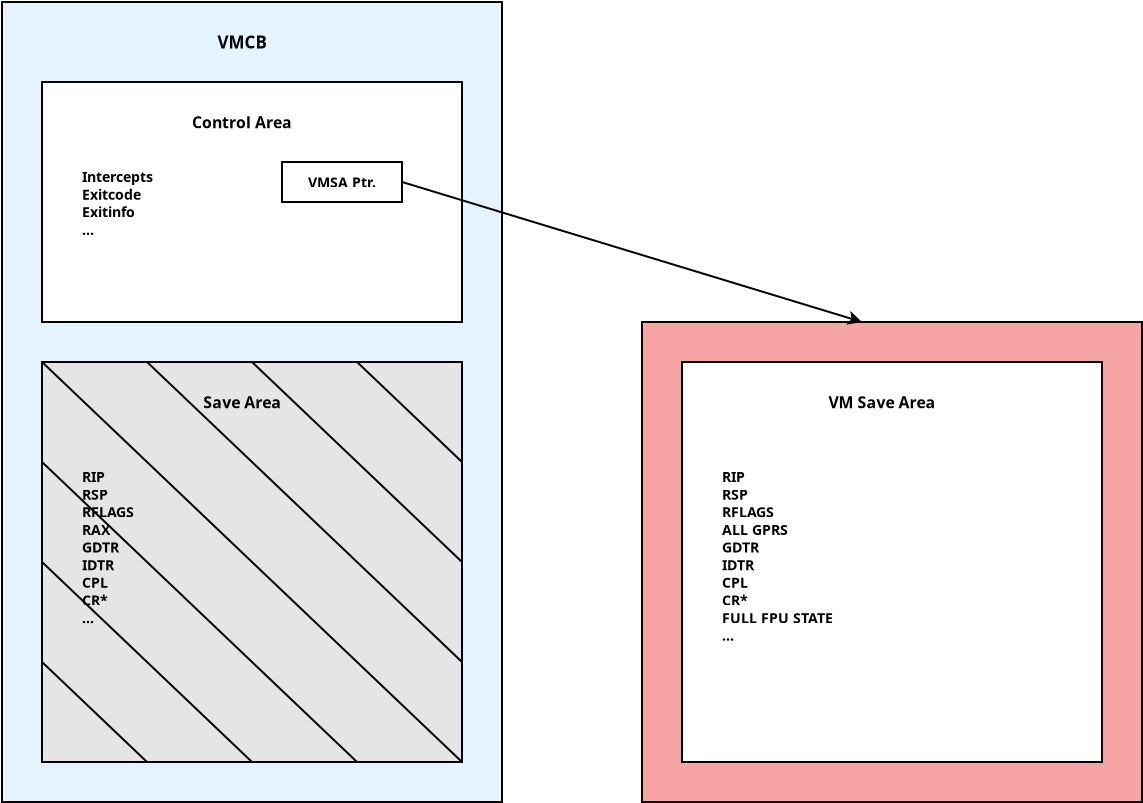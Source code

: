 <?xml version="1.0" encoding="UTF-8"?>
<dia:diagram xmlns:dia="http://www.lysator.liu.se/~alla/dia/">
  <dia:layer name="Background" visible="true" connectable="true" active="true">
    <dia:group>
      <dia:attribute name="meta">
        <dia:composite type="dict"/>
      </dia:attribute>
      <dia:attribute name="matrix"/>
      <dia:object type="Flowchart - Box" version="0" id="O0">
        <dia:attribute name="obj_pos">
          <dia:point val="5,3"/>
        </dia:attribute>
        <dia:attribute name="obj_bb">
          <dia:rectangle val="4.95,2.95;30.05,43.05"/>
        </dia:attribute>
        <dia:attribute name="elem_corner">
          <dia:point val="5,3"/>
        </dia:attribute>
        <dia:attribute name="elem_width">
          <dia:real val="25"/>
        </dia:attribute>
        <dia:attribute name="elem_height">
          <dia:real val="40"/>
        </dia:attribute>
        <dia:attribute name="inner_color">
          <dia:color val="#e4f3ffff"/>
        </dia:attribute>
        <dia:attribute name="show_background">
          <dia:boolean val="true"/>
        </dia:attribute>
        <dia:attribute name="padding">
          <dia:real val="0.5"/>
        </dia:attribute>
        <dia:attribute name="text">
          <dia:composite type="text">
            <dia:attribute name="string">
              <dia:string>##</dia:string>
            </dia:attribute>
            <dia:attribute name="font">
              <dia:font family="sans" style="0" name="Helvetica"/>
            </dia:attribute>
            <dia:attribute name="height">
              <dia:real val="0.8"/>
            </dia:attribute>
            <dia:attribute name="pos">
              <dia:point val="17.5,23.194"/>
            </dia:attribute>
            <dia:attribute name="color">
              <dia:color val="#000000ff"/>
            </dia:attribute>
            <dia:attribute name="alignment">
              <dia:enum val="1"/>
            </dia:attribute>
          </dia:composite>
        </dia:attribute>
      </dia:object>
      <dia:group>
        <dia:attribute name="meta">
          <dia:composite type="dict"/>
        </dia:attribute>
        <dia:attribute name="matrix"/>
        <dia:group>
          <dia:attribute name="meta">
            <dia:composite type="dict"/>
          </dia:attribute>
          <dia:attribute name="matrix"/>
          <dia:object type="Flowchart - Box" version="0" id="O1">
            <dia:attribute name="obj_pos">
              <dia:point val="7,21"/>
            </dia:attribute>
            <dia:attribute name="obj_bb">
              <dia:rectangle val="6.95,20.95;28.05,41.05"/>
            </dia:attribute>
            <dia:attribute name="elem_corner">
              <dia:point val="7,21"/>
            </dia:attribute>
            <dia:attribute name="elem_width">
              <dia:real val="21"/>
            </dia:attribute>
            <dia:attribute name="elem_height">
              <dia:real val="20"/>
            </dia:attribute>
            <dia:attribute name="inner_color">
              <dia:color val="#e5e5e5ff"/>
            </dia:attribute>
            <dia:attribute name="show_background">
              <dia:boolean val="true"/>
            </dia:attribute>
            <dia:attribute name="padding">
              <dia:real val="0.5"/>
            </dia:attribute>
            <dia:attribute name="text">
              <dia:composite type="text">
                <dia:attribute name="string">
                  <dia:string>##</dia:string>
                </dia:attribute>
                <dia:attribute name="font">
                  <dia:font family="sans" style="0" name="Helvetica"/>
                </dia:attribute>
                <dia:attribute name="height">
                  <dia:real val="0.8"/>
                </dia:attribute>
                <dia:attribute name="pos">
                  <dia:point val="17.5,31.194"/>
                </dia:attribute>
                <dia:attribute name="color">
                  <dia:color val="#000000ff"/>
                </dia:attribute>
                <dia:attribute name="alignment">
                  <dia:enum val="1"/>
                </dia:attribute>
              </dia:composite>
            </dia:attribute>
          </dia:object>
          <dia:object type="Standard - Text" version="1" id="O2">
            <dia:attribute name="obj_pos">
              <dia:point val="17,23"/>
            </dia:attribute>
            <dia:attribute name="obj_bb">
              <dia:rectangle val="14.751,22.54;19.249,23.46"/>
            </dia:attribute>
            <dia:attribute name="text">
              <dia:composite type="text">
                <dia:attribute name="string">
                  <dia:string>#Save Area#</dia:string>
                </dia:attribute>
                <dia:attribute name="font">
                  <dia:font family="sans" style="80" name="Helvetica-Bold"/>
                </dia:attribute>
                <dia:attribute name="height">
                  <dia:real val="0.988"/>
                </dia:attribute>
                <dia:attribute name="pos">
                  <dia:point val="17,23.274"/>
                </dia:attribute>
                <dia:attribute name="color">
                  <dia:color val="#000000ff"/>
                </dia:attribute>
                <dia:attribute name="alignment">
                  <dia:enum val="1"/>
                </dia:attribute>
              </dia:composite>
            </dia:attribute>
            <dia:attribute name="valign">
              <dia:enum val="2"/>
            </dia:attribute>
            <dia:attribute name="fill_color">
              <dia:color val="#e5e5e5ff"/>
            </dia:attribute>
            <dia:attribute name="show_background">
              <dia:boolean val="true"/>
            </dia:attribute>
          </dia:object>
          <dia:object type="Standard - Text" version="1" id="O3">
            <dia:attribute name="obj_pos">
              <dia:point val="9,27"/>
            </dia:attribute>
            <dia:attribute name="obj_bb">
              <dia:rectangle val="9,26.345;12.107,34.222"/>
            </dia:attribute>
            <dia:attribute name="text">
              <dia:composite type="text">
                <dia:attribute name="string">
                  <dia:string>#RIP
RSP
RFLAGS
RAX
GDTR
IDTR
CPL
CR*
...#</dia:string>
                </dia:attribute>
                <dia:attribute name="font">
                  <dia:font family="sans" style="80" name="Helvetica-Bold"/>
                </dia:attribute>
                <dia:attribute name="height">
                  <dia:real val="0.882"/>
                </dia:attribute>
                <dia:attribute name="pos">
                  <dia:point val="9,27"/>
                </dia:attribute>
                <dia:attribute name="color">
                  <dia:color val="#000000ff"/>
                </dia:attribute>
                <dia:attribute name="alignment">
                  <dia:enum val="0"/>
                </dia:attribute>
              </dia:composite>
            </dia:attribute>
            <dia:attribute name="valign">
              <dia:enum val="3"/>
            </dia:attribute>
            <dia:attribute name="fill_color">
              <dia:color val="#e5e5e5ff"/>
            </dia:attribute>
            <dia:attribute name="show_background">
              <dia:boolean val="true"/>
            </dia:attribute>
          </dia:object>
        </dia:group>
        <dia:object type="Standard - Line" version="0" id="O4">
          <dia:attribute name="obj_pos">
            <dia:point val="7,21"/>
          </dia:attribute>
          <dia:attribute name="obj_bb">
            <dia:rectangle val="6.929,20.929;28.071,41.071"/>
          </dia:attribute>
          <dia:attribute name="conn_endpoints">
            <dia:point val="7,21"/>
            <dia:point val="28,41"/>
          </dia:attribute>
          <dia:attribute name="numcp">
            <dia:int val="1"/>
          </dia:attribute>
          <dia:attribute name="line_width">
            <dia:real val="0.1"/>
          </dia:attribute>
        </dia:object>
        <dia:object type="Standard - Line" version="0" id="O5">
          <dia:attribute name="obj_pos">
            <dia:point val="12.25,21"/>
          </dia:attribute>
          <dia:attribute name="obj_bb">
            <dia:rectangle val="12.179,20.929;28.071,36.071"/>
          </dia:attribute>
          <dia:attribute name="conn_endpoints">
            <dia:point val="12.25,21"/>
            <dia:point val="28,36"/>
          </dia:attribute>
          <dia:attribute name="numcp">
            <dia:int val="1"/>
          </dia:attribute>
          <dia:attribute name="line_width">
            <dia:real val="0.1"/>
          </dia:attribute>
        </dia:object>
        <dia:object type="Standard - Line" version="0" id="O6">
          <dia:attribute name="obj_pos">
            <dia:point val="17.5,21"/>
          </dia:attribute>
          <dia:attribute name="obj_bb">
            <dia:rectangle val="17.429,20.929;28.071,31.071"/>
          </dia:attribute>
          <dia:attribute name="conn_endpoints">
            <dia:point val="17.5,21"/>
            <dia:point val="28,31"/>
          </dia:attribute>
          <dia:attribute name="numcp">
            <dia:int val="1"/>
          </dia:attribute>
          <dia:attribute name="line_width">
            <dia:real val="0.1"/>
          </dia:attribute>
        </dia:object>
        <dia:object type="Standard - Line" version="0" id="O7">
          <dia:attribute name="obj_pos">
            <dia:point val="22.75,21"/>
          </dia:attribute>
          <dia:attribute name="obj_bb">
            <dia:rectangle val="22.679,20.929;28.071,26.071"/>
          </dia:attribute>
          <dia:attribute name="conn_endpoints">
            <dia:point val="22.75,21"/>
            <dia:point val="28,26"/>
          </dia:attribute>
          <dia:attribute name="numcp">
            <dia:int val="1"/>
          </dia:attribute>
          <dia:attribute name="line_width">
            <dia:real val="0.1"/>
          </dia:attribute>
        </dia:object>
        <dia:object type="Standard - Line" version="0" id="O8">
          <dia:attribute name="obj_pos">
            <dia:point val="7,26"/>
          </dia:attribute>
          <dia:attribute name="obj_bb">
            <dia:rectangle val="6.929,25.929;22.821,41.071"/>
          </dia:attribute>
          <dia:attribute name="conn_endpoints">
            <dia:point val="7,26"/>
            <dia:point val="22.75,41"/>
          </dia:attribute>
          <dia:attribute name="numcp">
            <dia:int val="1"/>
          </dia:attribute>
          <dia:attribute name="line_width">
            <dia:real val="0.1"/>
          </dia:attribute>
        </dia:object>
        <dia:object type="Standard - Line" version="0" id="O9">
          <dia:attribute name="obj_pos">
            <dia:point val="7,31"/>
          </dia:attribute>
          <dia:attribute name="obj_bb">
            <dia:rectangle val="6.929,30.929;17.571,41.071"/>
          </dia:attribute>
          <dia:attribute name="conn_endpoints">
            <dia:point val="7,31"/>
            <dia:point val="17.5,41"/>
          </dia:attribute>
          <dia:attribute name="numcp">
            <dia:int val="1"/>
          </dia:attribute>
          <dia:attribute name="line_width">
            <dia:real val="0.1"/>
          </dia:attribute>
        </dia:object>
        <dia:object type="Standard - Line" version="0" id="O10">
          <dia:attribute name="obj_pos">
            <dia:point val="12.25,41"/>
          </dia:attribute>
          <dia:attribute name="obj_bb">
            <dia:rectangle val="6.929,35.929;12.321,41.071"/>
          </dia:attribute>
          <dia:attribute name="conn_endpoints">
            <dia:point val="12.25,41"/>
            <dia:point val="7,36"/>
          </dia:attribute>
          <dia:attribute name="numcp">
            <dia:int val="1"/>
          </dia:attribute>
          <dia:attribute name="line_width">
            <dia:real val="0.1"/>
          </dia:attribute>
        </dia:object>
      </dia:group>
      <dia:object type="Standard - Text" version="1" id="O11">
        <dia:attribute name="obj_pos">
          <dia:point val="17,5"/>
        </dia:attribute>
        <dia:attribute name="obj_bb">
          <dia:rectangle val="15.617,4.507;18.383,5.493"/>
        </dia:attribute>
        <dia:attribute name="text">
          <dia:composite type="text">
            <dia:attribute name="string">
              <dia:string>#VMCB#</dia:string>
            </dia:attribute>
            <dia:attribute name="font">
              <dia:font family="sans" style="80" name="Helvetica-Bold"/>
            </dia:attribute>
            <dia:attribute name="height">
              <dia:real val="1.058"/>
            </dia:attribute>
            <dia:attribute name="pos">
              <dia:point val="17,5.293"/>
            </dia:attribute>
            <dia:attribute name="color">
              <dia:color val="#000000ff"/>
            </dia:attribute>
            <dia:attribute name="alignment">
              <dia:enum val="1"/>
            </dia:attribute>
          </dia:composite>
        </dia:attribute>
        <dia:attribute name="valign">
          <dia:enum val="2"/>
        </dia:attribute>
      </dia:object>
      <dia:group>
        <dia:attribute name="meta">
          <dia:composite type="dict"/>
        </dia:attribute>
        <dia:attribute name="matrix"/>
        <dia:object type="Flowchart - Box" version="0" id="O12">
          <dia:attribute name="obj_pos">
            <dia:point val="7,7"/>
          </dia:attribute>
          <dia:attribute name="obj_bb">
            <dia:rectangle val="6.95,6.95;28.05,19.05"/>
          </dia:attribute>
          <dia:attribute name="elem_corner">
            <dia:point val="7,7"/>
          </dia:attribute>
          <dia:attribute name="elem_width">
            <dia:real val="21"/>
          </dia:attribute>
          <dia:attribute name="elem_height">
            <dia:real val="12"/>
          </dia:attribute>
          <dia:attribute name="show_background">
            <dia:boolean val="true"/>
          </dia:attribute>
          <dia:attribute name="padding">
            <dia:real val="0.5"/>
          </dia:attribute>
          <dia:attribute name="text">
            <dia:composite type="text">
              <dia:attribute name="string">
                <dia:string>##</dia:string>
              </dia:attribute>
              <dia:attribute name="font">
                <dia:font family="sans" style="0" name="Helvetica"/>
              </dia:attribute>
              <dia:attribute name="height">
                <dia:real val="0.8"/>
              </dia:attribute>
              <dia:attribute name="pos">
                <dia:point val="17.5,13.194"/>
              </dia:attribute>
              <dia:attribute name="color">
                <dia:color val="#000000ff"/>
              </dia:attribute>
              <dia:attribute name="alignment">
                <dia:enum val="1"/>
              </dia:attribute>
            </dia:composite>
          </dia:attribute>
        </dia:object>
        <dia:group>
          <dia:attribute name="meta">
            <dia:composite type="dict"/>
          </dia:attribute>
          <dia:attribute name="matrix"/>
          <dia:object type="Standard - Text" version="1" id="O13">
            <dia:attribute name="obj_pos">
              <dia:point val="17,9"/>
            </dia:attribute>
            <dia:attribute name="obj_bb">
              <dia:rectangle val="14.195,8.54;19.805,9.46"/>
            </dia:attribute>
            <dia:attribute name="text">
              <dia:composite type="text">
                <dia:attribute name="string">
                  <dia:string>#Control Area#</dia:string>
                </dia:attribute>
                <dia:attribute name="font">
                  <dia:font family="sans" style="80" name="Helvetica-Bold"/>
                </dia:attribute>
                <dia:attribute name="height">
                  <dia:real val="0.988"/>
                </dia:attribute>
                <dia:attribute name="pos">
                  <dia:point val="17,9.274"/>
                </dia:attribute>
                <dia:attribute name="color">
                  <dia:color val="#000000ff"/>
                </dia:attribute>
                <dia:attribute name="alignment">
                  <dia:enum val="1"/>
                </dia:attribute>
              </dia:composite>
            </dia:attribute>
            <dia:attribute name="valign">
              <dia:enum val="2"/>
            </dia:attribute>
          </dia:object>
          <dia:object type="Standard - Text" version="1" id="O14">
            <dia:attribute name="obj_pos">
              <dia:point val="9,12"/>
            </dia:attribute>
            <dia:attribute name="obj_bb">
              <dia:rectangle val="9,11.345;13.085,14.812"/>
            </dia:attribute>
            <dia:attribute name="text">
              <dia:composite type="text">
                <dia:attribute name="string">
                  <dia:string>#Intercepts
Exitcode
Exitinfo
...#</dia:string>
                </dia:attribute>
                <dia:attribute name="font">
                  <dia:font family="sans" style="80" name="Helvetica-Bold"/>
                </dia:attribute>
                <dia:attribute name="height">
                  <dia:real val="0.882"/>
                </dia:attribute>
                <dia:attribute name="pos">
                  <dia:point val="9,12"/>
                </dia:attribute>
                <dia:attribute name="color">
                  <dia:color val="#000000ff"/>
                </dia:attribute>
                <dia:attribute name="alignment">
                  <dia:enum val="0"/>
                </dia:attribute>
              </dia:composite>
            </dia:attribute>
            <dia:attribute name="valign">
              <dia:enum val="3"/>
            </dia:attribute>
          </dia:object>
          <dia:group>
            <dia:attribute name="meta">
              <dia:composite type="dict"/>
            </dia:attribute>
            <dia:attribute name="matrix"/>
            <dia:group>
              <dia:attribute name="meta">
                <dia:composite type="dict"/>
              </dia:attribute>
              <dia:attribute name="matrix"/>
              <dia:object type="Flowchart - Box" version="0" id="O15">
                <dia:attribute name="obj_pos">
                  <dia:point val="37,19"/>
                </dia:attribute>
                <dia:attribute name="obj_bb">
                  <dia:rectangle val="36.95,18.95;62.05,43.05"/>
                </dia:attribute>
                <dia:attribute name="elem_corner">
                  <dia:point val="37,19"/>
                </dia:attribute>
                <dia:attribute name="elem_width">
                  <dia:real val="25"/>
                </dia:attribute>
                <dia:attribute name="elem_height">
                  <dia:real val="24"/>
                </dia:attribute>
                <dia:attribute name="border_width">
                  <dia:real val="0.1"/>
                </dia:attribute>
                <dia:attribute name="inner_color">
                  <dia:color val="#f7a4a4ff"/>
                </dia:attribute>
                <dia:attribute name="show_background">
                  <dia:boolean val="false"/>
                </dia:attribute>
                <dia:attribute name="padding">
                  <dia:real val="0.5"/>
                </dia:attribute>
                <dia:attribute name="text">
                  <dia:composite type="text">
                    <dia:attribute name="string">
                      <dia:string>##</dia:string>
                    </dia:attribute>
                    <dia:attribute name="font">
                      <dia:font family="sans" style="0" name="Helvetica"/>
                    </dia:attribute>
                    <dia:attribute name="height">
                      <dia:real val="0.8"/>
                    </dia:attribute>
                    <dia:attribute name="pos">
                      <dia:point val="49.5,31.194"/>
                    </dia:attribute>
                    <dia:attribute name="color">
                      <dia:color val="#000000ff"/>
                    </dia:attribute>
                    <dia:attribute name="alignment">
                      <dia:enum val="1"/>
                    </dia:attribute>
                  </dia:composite>
                </dia:attribute>
              </dia:object>
              <dia:group>
                <dia:attribute name="meta">
                  <dia:composite type="dict"/>
                </dia:attribute>
                <dia:attribute name="matrix"/>
                <dia:object type="Flowchart - Box" version="0" id="O16">
                  <dia:attribute name="obj_pos">
                    <dia:point val="39,21"/>
                  </dia:attribute>
                  <dia:attribute name="obj_bb">
                    <dia:rectangle val="38.95,20.95;60.05,41.05"/>
                  </dia:attribute>
                  <dia:attribute name="elem_corner">
                    <dia:point val="39,21"/>
                  </dia:attribute>
                  <dia:attribute name="elem_width">
                    <dia:real val="21"/>
                  </dia:attribute>
                  <dia:attribute name="elem_height">
                    <dia:real val="20"/>
                  </dia:attribute>
                  <dia:attribute name="show_background">
                    <dia:boolean val="true"/>
                  </dia:attribute>
                  <dia:attribute name="padding">
                    <dia:real val="0.5"/>
                  </dia:attribute>
                  <dia:attribute name="text">
                    <dia:composite type="text">
                      <dia:attribute name="string">
                        <dia:string>##</dia:string>
                      </dia:attribute>
                      <dia:attribute name="font">
                        <dia:font family="sans" style="0" name="Helvetica"/>
                      </dia:attribute>
                      <dia:attribute name="height">
                        <dia:real val="0.8"/>
                      </dia:attribute>
                      <dia:attribute name="pos">
                        <dia:point val="49.5,31.194"/>
                      </dia:attribute>
                      <dia:attribute name="color">
                        <dia:color val="#000000ff"/>
                      </dia:attribute>
                      <dia:attribute name="alignment">
                        <dia:enum val="1"/>
                      </dia:attribute>
                    </dia:composite>
                  </dia:attribute>
                </dia:object>
                <dia:object type="Standard - Text" version="1" id="O17">
                  <dia:attribute name="obj_pos">
                    <dia:point val="49,23"/>
                  </dia:attribute>
                  <dia:attribute name="obj_bb">
                    <dia:rectangle val="45.914,22.54;52.086,23.46"/>
                  </dia:attribute>
                  <dia:attribute name="text">
                    <dia:composite type="text">
                      <dia:attribute name="string">
                        <dia:string>#VM Save Area#</dia:string>
                      </dia:attribute>
                      <dia:attribute name="font">
                        <dia:font family="sans" style="80" name="Helvetica-Bold"/>
                      </dia:attribute>
                      <dia:attribute name="height">
                        <dia:real val="0.988"/>
                      </dia:attribute>
                      <dia:attribute name="pos">
                        <dia:point val="49,23.274"/>
                      </dia:attribute>
                      <dia:attribute name="color">
                        <dia:color val="#000000ff"/>
                      </dia:attribute>
                      <dia:attribute name="alignment">
                        <dia:enum val="1"/>
                      </dia:attribute>
                    </dia:composite>
                  </dia:attribute>
                  <dia:attribute name="valign">
                    <dia:enum val="2"/>
                  </dia:attribute>
                </dia:object>
                <dia:object type="Standard - Text" version="1" id="O18">
                  <dia:attribute name="obj_pos">
                    <dia:point val="41,27"/>
                  </dia:attribute>
                  <dia:attribute name="obj_bb">
                    <dia:rectangle val="41,26.345;47.41,35.104"/>
                  </dia:attribute>
                  <dia:attribute name="text">
                    <dia:composite type="text">
                      <dia:attribute name="string">
                        <dia:string>#RIP
RSP
RFLAGS
ALL GPRS
GDTR
IDTR
CPL
CR*
FULL FPU STATE
...#</dia:string>
                      </dia:attribute>
                      <dia:attribute name="font">
                        <dia:font family="sans" style="80" name="Helvetica-Bold"/>
                      </dia:attribute>
                      <dia:attribute name="height">
                        <dia:real val="0.882"/>
                      </dia:attribute>
                      <dia:attribute name="pos">
                        <dia:point val="41,27"/>
                      </dia:attribute>
                      <dia:attribute name="color">
                        <dia:color val="#000000ff"/>
                      </dia:attribute>
                      <dia:attribute name="alignment">
                        <dia:enum val="0"/>
                      </dia:attribute>
                    </dia:composite>
                  </dia:attribute>
                  <dia:attribute name="valign">
                    <dia:enum val="3"/>
                  </dia:attribute>
                </dia:object>
              </dia:group>
            </dia:group>
            <dia:object type="Flowchart - Box" version="0" id="O19">
              <dia:attribute name="obj_pos">
                <dia:point val="19,11"/>
              </dia:attribute>
              <dia:attribute name="obj_bb">
                <dia:rectangle val="18.95,10.95;25.05,13.05"/>
              </dia:attribute>
              <dia:attribute name="elem_corner">
                <dia:point val="19,11"/>
              </dia:attribute>
              <dia:attribute name="elem_width">
                <dia:real val="6"/>
              </dia:attribute>
              <dia:attribute name="elem_height">
                <dia:real val="2.0"/>
              </dia:attribute>
              <dia:attribute name="show_background">
                <dia:boolean val="false"/>
              </dia:attribute>
              <dia:attribute name="padding">
                <dia:real val="0.5"/>
              </dia:attribute>
              <dia:attribute name="text">
                <dia:composite type="text">
                  <dia:attribute name="string">
                    <dia:string>##</dia:string>
                  </dia:attribute>
                  <dia:attribute name="font">
                    <dia:font family="sans" style="0" name="Helvetica"/>
                  </dia:attribute>
                  <dia:attribute name="height">
                    <dia:real val="0.8"/>
                  </dia:attribute>
                  <dia:attribute name="pos">
                    <dia:point val="22,12.194"/>
                  </dia:attribute>
                  <dia:attribute name="color">
                    <dia:color val="#000000ff"/>
                  </dia:attribute>
                  <dia:attribute name="alignment">
                    <dia:enum val="1"/>
                  </dia:attribute>
                </dia:composite>
              </dia:attribute>
            </dia:object>
            <dia:object type="Standard - Text" version="1" id="O20">
              <dia:attribute name="obj_pos">
                <dia:point val="22,12"/>
              </dia:attribute>
              <dia:attribute name="obj_bb">
                <dia:rectangle val="20.043,11.589;23.957,12.411"/>
              </dia:attribute>
              <dia:attribute name="text">
                <dia:composite type="text">
                  <dia:attribute name="string">
                    <dia:string>#VMSA Ptr.#</dia:string>
                  </dia:attribute>
                  <dia:attribute name="font">
                    <dia:font family="sans" style="80" name="Helvetica-Bold"/>
                  </dia:attribute>
                  <dia:attribute name="height">
                    <dia:real val="0.882"/>
                  </dia:attribute>
                  <dia:attribute name="pos">
                    <dia:point val="22,12.244"/>
                  </dia:attribute>
                  <dia:attribute name="color">
                    <dia:color val="#000000ff"/>
                  </dia:attribute>
                  <dia:attribute name="alignment">
                    <dia:enum val="1"/>
                  </dia:attribute>
                </dia:composite>
              </dia:attribute>
              <dia:attribute name="valign">
                <dia:enum val="2"/>
              </dia:attribute>
            </dia:object>
            <dia:object type="Standard - Line" version="0" id="O21">
              <dia:attribute name="obj_pos">
                <dia:point val="25,12"/>
              </dia:attribute>
              <dia:attribute name="obj_bb">
                <dia:rectangle val="24.938,11.938;48.062,19.135"/>
              </dia:attribute>
              <dia:attribute name="conn_endpoints">
                <dia:point val="25,12"/>
                <dia:point val="48,19"/>
              </dia:attribute>
              <dia:attribute name="numcp">
                <dia:int val="1"/>
              </dia:attribute>
              <dia:attribute name="line_width">
                <dia:real val="0.1"/>
              </dia:attribute>
              <dia:attribute name="end_arrow">
                <dia:enum val="22"/>
              </dia:attribute>
              <dia:attribute name="end_arrow_length">
                <dia:real val="0.5"/>
              </dia:attribute>
              <dia:attribute name="end_arrow_width">
                <dia:real val="0.5"/>
              </dia:attribute>
            </dia:object>
          </dia:group>
        </dia:group>
      </dia:group>
    </dia:group>
  </dia:layer>
</dia:diagram>
